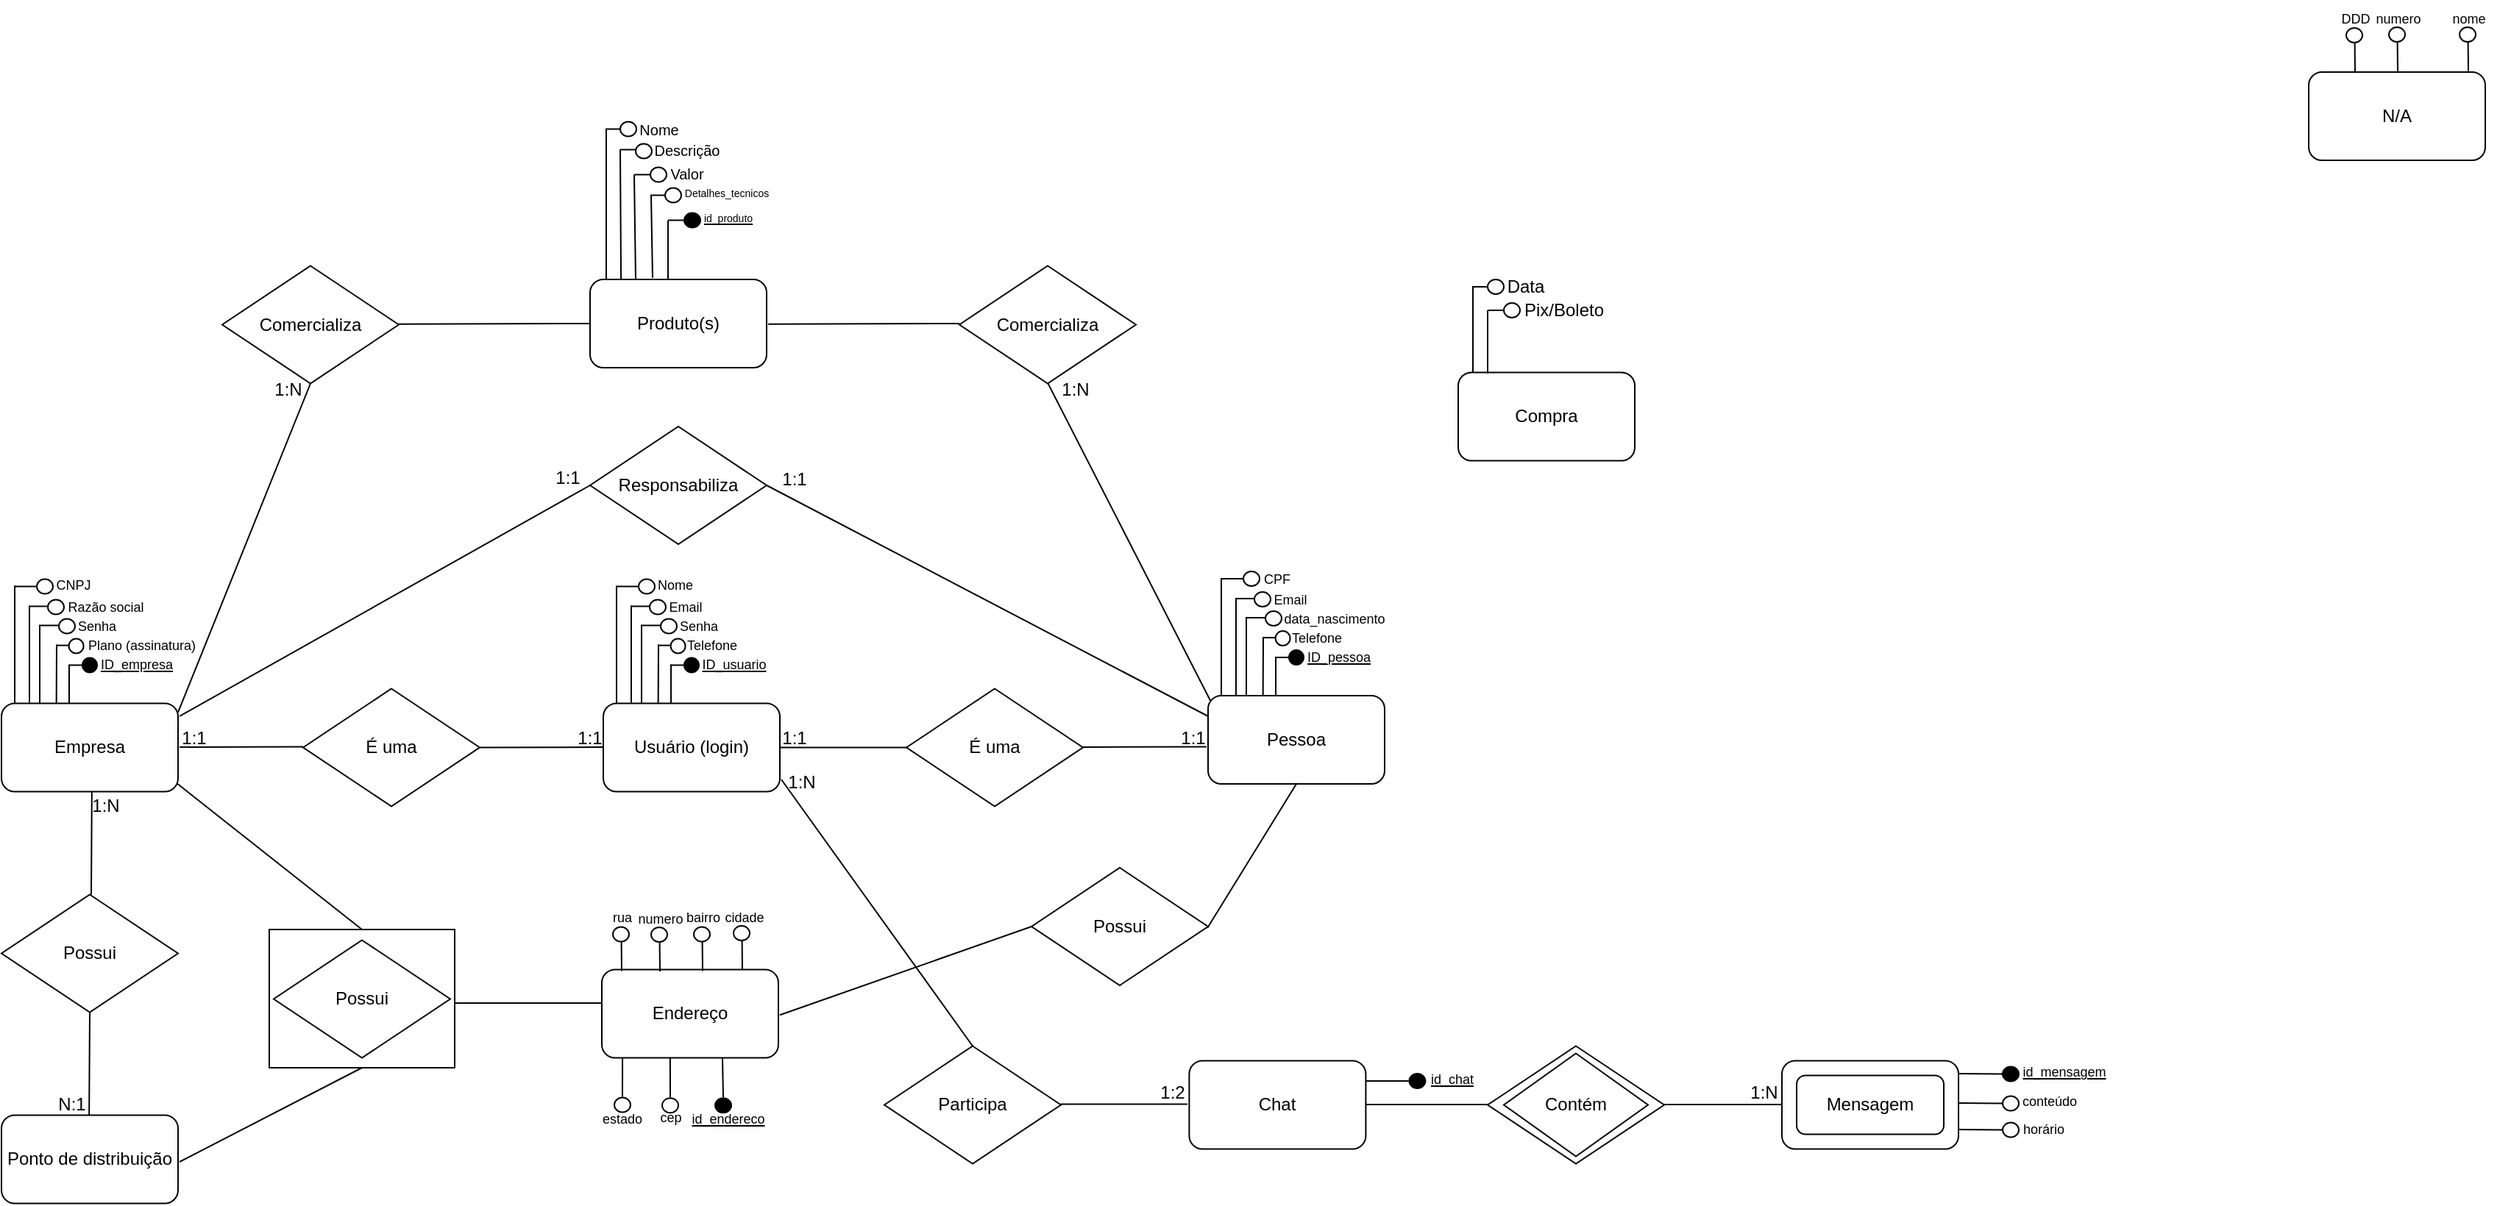 <mxfile version="28.2.3">
  <diagram id="C5RBs43oDa-KdzZeNtuy" name="Page-1">
    <mxGraphModel dx="1678" dy="3884" grid="1" gridSize="10" guides="1" tooltips="1" connect="1" arrows="1" fold="1" page="1" pageScale="1" pageWidth="3000" pageHeight="3000" math="0" shadow="0">
      <root>
        <mxCell id="WIyWlLk6GJQsqaUBKTNV-0" />
        <mxCell id="WIyWlLk6GJQsqaUBKTNV-1" parent="WIyWlLk6GJQsqaUBKTNV-0" />
        <mxCell id="_60zvl8MqvEbd_1B-xa8-128" value="" style="rounded=0;whiteSpace=wrap;html=1;" vertex="1" parent="WIyWlLk6GJQsqaUBKTNV-1">
          <mxGeometry x="292" y="432" width="126" height="94" as="geometry" />
        </mxCell>
        <mxCell id="WIyWlLk6GJQsqaUBKTNV-3" value="Usuário (login)" style="rounded=1;whiteSpace=wrap;html=1;fontSize=12;glass=0;strokeWidth=1;shadow=0;" parent="WIyWlLk6GJQsqaUBKTNV-1" vertex="1">
          <mxGeometry x="519" y="278.25" width="120" height="60" as="geometry" />
        </mxCell>
        <mxCell id="x7gLVJV_eMdsytJDkSwZ-5" value="" style="group" parent="WIyWlLk6GJQsqaUBKTNV-1" vertex="1" connectable="0">
          <mxGeometry x="528" y="185.25" width="60" height="28.5" as="geometry" />
        </mxCell>
        <mxCell id="x7gLVJV_eMdsytJDkSwZ-1" value="" style="endArrow=none;html=1;rounded=0;" parent="x7gLVJV_eMdsytJDkSwZ-5" edge="1">
          <mxGeometry width="50" height="50" relative="1" as="geometry">
            <mxPoint y="13.5" as="sourcePoint" />
            <mxPoint x="20" y="13.5" as="targetPoint" />
          </mxGeometry>
        </mxCell>
        <mxCell id="x7gLVJV_eMdsytJDkSwZ-2" value="" style="ellipse;whiteSpace=wrap;html=1;strokeWidth=1;fillStyle=auto;" parent="x7gLVJV_eMdsytJDkSwZ-5" vertex="1">
          <mxGeometry x="15" y="8.5" width="11" height="10" as="geometry" />
        </mxCell>
        <mxCell id="x7gLVJV_eMdsytJDkSwZ-4" value="Nome" style="text;html=1;align=center;verticalAlign=middle;whiteSpace=wrap;rounded=0;fontSize=9;" parent="x7gLVJV_eMdsytJDkSwZ-5" vertex="1">
          <mxGeometry x="20" width="40" height="25" as="geometry" />
        </mxCell>
        <mxCell id="x7gLVJV_eMdsytJDkSwZ-0" value="" style="endArrow=none;html=1;rounded=0;" parent="WIyWlLk6GJQsqaUBKTNV-1" edge="1">
          <mxGeometry width="50" height="50" relative="1" as="geometry">
            <mxPoint x="528" y="278.25" as="sourcePoint" />
            <mxPoint x="528" y="198.25" as="targetPoint" />
          </mxGeometry>
        </mxCell>
        <mxCell id="x7gLVJV_eMdsytJDkSwZ-7" value="" style="group" parent="WIyWlLk6GJQsqaUBKTNV-1" vertex="1" connectable="0">
          <mxGeometry x="565" y="234.75" width="60" height="43.5" as="geometry" />
        </mxCell>
        <mxCell id="x7gLVJV_eMdsytJDkSwZ-8" value="" style="endArrow=none;html=1;rounded=0;" parent="x7gLVJV_eMdsytJDkSwZ-7" edge="1">
          <mxGeometry width="50" height="50" relative="1" as="geometry">
            <mxPoint x="-27" y="43" as="sourcePoint" />
            <mxPoint x="-27" y="-23" as="targetPoint" />
          </mxGeometry>
        </mxCell>
        <mxCell id="x7gLVJV_eMdsytJDkSwZ-18" value="Email" style="text;html=1;align=center;verticalAlign=middle;whiteSpace=wrap;rounded=0;fontSize=9;" parent="x7gLVJV_eMdsytJDkSwZ-7" vertex="1">
          <mxGeometry x="-10" y="-34.5" width="40" height="25" as="geometry" />
        </mxCell>
        <mxCell id="x7gLVJV_eMdsytJDkSwZ-27" value="" style="ellipse;whiteSpace=wrap;html=1;strokeWidth=1;fillStyle=auto;" parent="x7gLVJV_eMdsytJDkSwZ-7" vertex="1">
          <mxGeometry x="-7" y="-14" width="11" height="10" as="geometry" />
        </mxCell>
        <mxCell id="x7gLVJV_eMdsytJDkSwZ-28" value="Senha" style="text;html=1;align=center;verticalAlign=middle;whiteSpace=wrap;rounded=0;fontSize=9;" parent="x7gLVJV_eMdsytJDkSwZ-7" vertex="1">
          <mxGeometry x="-1" y="-21.5" width="40" height="25" as="geometry" />
        </mxCell>
        <mxCell id="x7gLVJV_eMdsytJDkSwZ-42" value="" style="endArrow=none;html=1;rounded=0;" parent="x7gLVJV_eMdsytJDkSwZ-7" edge="1">
          <mxGeometry width="50" height="50" relative="1" as="geometry">
            <mxPoint y="43.5" as="sourcePoint" />
            <mxPoint y="17" as="targetPoint" />
          </mxGeometry>
        </mxCell>
        <mxCell id="x7gLVJV_eMdsytJDkSwZ-16" value="" style="endArrow=none;html=1;rounded=0;entryX=0;entryY=0.5;entryDx=0;entryDy=0;" parent="WIyWlLk6GJQsqaUBKTNV-1" edge="1">
          <mxGeometry width="50" height="50" relative="1" as="geometry">
            <mxPoint x="538" y="212.25" as="sourcePoint" />
            <mxPoint x="551.0" y="212.25" as="targetPoint" />
          </mxGeometry>
        </mxCell>
        <mxCell id="x7gLVJV_eMdsytJDkSwZ-24" value="" style="endArrow=none;html=1;rounded=0;" parent="WIyWlLk6GJQsqaUBKTNV-1" edge="1">
          <mxGeometry width="50" height="50" relative="1" as="geometry">
            <mxPoint x="545" y="278.25" as="sourcePoint" />
            <mxPoint x="545" y="225.25" as="targetPoint" />
          </mxGeometry>
        </mxCell>
        <mxCell id="x7gLVJV_eMdsytJDkSwZ-26" value="" style="endArrow=none;html=1;rounded=0;" parent="WIyWlLk6GJQsqaUBKTNV-1" edge="1">
          <mxGeometry width="50" height="50" relative="1" as="geometry">
            <mxPoint x="544.5" y="225.25" as="sourcePoint" />
            <mxPoint x="558" y="225.25" as="targetPoint" />
          </mxGeometry>
        </mxCell>
        <mxCell id="x7gLVJV_eMdsytJDkSwZ-33" value="" style="group" parent="WIyWlLk6GJQsqaUBKTNV-1" vertex="1" connectable="0">
          <mxGeometry x="445" y="228.25" width="163.5" height="50" as="geometry" />
        </mxCell>
        <mxCell id="x7gLVJV_eMdsytJDkSwZ-29" value="" style="ellipse;whiteSpace=wrap;html=1;strokeWidth=1;fillStyle=auto;" parent="x7gLVJV_eMdsytJDkSwZ-33" vertex="1">
          <mxGeometry x="119.8" y="6" width="10" height="10" as="geometry" />
        </mxCell>
        <mxCell id="x7gLVJV_eMdsytJDkSwZ-30" value="Telefone" style="text;html=1;align=center;verticalAlign=middle;whiteSpace=wrap;rounded=0;fontSize=9;" parent="x7gLVJV_eMdsytJDkSwZ-33" vertex="1">
          <mxGeometry x="135.418" y="3" width="26.082" height="15.306" as="geometry" />
        </mxCell>
        <mxCell id="x7gLVJV_eMdsytJDkSwZ-31" value="" style="endArrow=none;html=1;rounded=0;" parent="x7gLVJV_eMdsytJDkSwZ-33" edge="1">
          <mxGeometry width="50" height="50" relative="1" as="geometry">
            <mxPoint x="111.326" y="50" as="sourcePoint" />
            <mxPoint x="111.5" y="10" as="targetPoint" />
          </mxGeometry>
        </mxCell>
        <mxCell id="x7gLVJV_eMdsytJDkSwZ-32" value="" style="endArrow=none;html=1;rounded=0;" parent="x7gLVJV_eMdsytJDkSwZ-33" edge="1">
          <mxGeometry width="50" height="50" relative="1" as="geometry">
            <mxPoint x="111" y="10.571" as="sourcePoint" />
            <mxPoint x="119.803" y="10.571" as="targetPoint" />
          </mxGeometry>
        </mxCell>
        <mxCell id="x7gLVJV_eMdsytJDkSwZ-17" value="" style="ellipse;whiteSpace=wrap;html=1;strokeWidth=1;fillStyle=auto;" parent="WIyWlLk6GJQsqaUBKTNV-1" vertex="1">
          <mxGeometry x="550.5" y="207.75" width="11" height="10" as="geometry" />
        </mxCell>
        <mxCell id="x7gLVJV_eMdsytJDkSwZ-47" value="" style="endArrow=none;html=1;rounded=0;" parent="WIyWlLk6GJQsqaUBKTNV-1" edge="1">
          <mxGeometry width="50" height="50" relative="1" as="geometry">
            <mxPoint x="565" y="252.25" as="sourcePoint" />
            <mxPoint x="573.803" y="252.25" as="targetPoint" />
          </mxGeometry>
        </mxCell>
        <mxCell id="x7gLVJV_eMdsytJDkSwZ-48" value="" style="ellipse;whiteSpace=wrap;html=1;strokeWidth=1;fillStyle=auto;fillColor=#000000;strokeColor=#000000;" parent="WIyWlLk6GJQsqaUBKTNV-1" vertex="1">
          <mxGeometry x="574" y="247.25" width="10" height="10" as="geometry" />
        </mxCell>
        <mxCell id="x7gLVJV_eMdsytJDkSwZ-49" value="ID_usuario" style="text;html=1;align=center;verticalAlign=middle;whiteSpace=wrap;rounded=0;fontSize=9;fontStyle=4" parent="WIyWlLk6GJQsqaUBKTNV-1" vertex="1">
          <mxGeometry x="595" y="244.25" width="26.082" height="15.306" as="geometry" />
        </mxCell>
        <mxCell id="x7gLVJV_eMdsytJDkSwZ-50" value="" style="endArrow=none;html=1;rounded=0;" parent="WIyWlLk6GJQsqaUBKTNV-1" edge="1">
          <mxGeometry width="50" height="50" relative="1" as="geometry">
            <mxPoint x="435" y="308.25" as="sourcePoint" />
            <mxPoint x="519" y="308.05" as="targetPoint" />
          </mxGeometry>
        </mxCell>
        <mxCell id="x7gLVJV_eMdsytJDkSwZ-52" value="" style="endArrow=none;html=1;rounded=0;" parent="WIyWlLk6GJQsqaUBKTNV-1" edge="1">
          <mxGeometry width="50" height="50" relative="1" as="geometry">
            <mxPoint x="639" y="308.25" as="sourcePoint" />
            <mxPoint x="725" y="308.25" as="targetPoint" />
          </mxGeometry>
        </mxCell>
        <mxCell id="x7gLVJV_eMdsytJDkSwZ-53" value="É uma" style="rhombus;whiteSpace=wrap;html=1;" parent="WIyWlLk6GJQsqaUBKTNV-1" vertex="1">
          <mxGeometry x="315" y="268.25" width="120" height="80" as="geometry" />
        </mxCell>
        <mxCell id="x7gLVJV_eMdsytJDkSwZ-54" value="É uma" style="rhombus;whiteSpace=wrap;html=1;" parent="WIyWlLk6GJQsqaUBKTNV-1" vertex="1">
          <mxGeometry x="725" y="268.25" width="120" height="80" as="geometry" />
        </mxCell>
        <mxCell id="l0ReFOTLny2DY5NW7kPO-0" value="" style="endArrow=none;html=1;rounded=0;" parent="WIyWlLk6GJQsqaUBKTNV-1" edge="1">
          <mxGeometry width="50" height="50" relative="1" as="geometry">
            <mxPoint x="231" y="307.95" as="sourcePoint" />
            <mxPoint x="315" y="307.75" as="targetPoint" />
          </mxGeometry>
        </mxCell>
        <mxCell id="l0ReFOTLny2DY5NW7kPO-1" value="" style="endArrow=none;html=1;rounded=0;" parent="WIyWlLk6GJQsqaUBKTNV-1" edge="1">
          <mxGeometry width="50" height="50" relative="1" as="geometry">
            <mxPoint x="845" y="307.95" as="sourcePoint" />
            <mxPoint x="929" y="307.75" as="targetPoint" />
          </mxGeometry>
        </mxCell>
        <mxCell id="l0ReFOTLny2DY5NW7kPO-2" value="Empresa" style="rounded=1;whiteSpace=wrap;html=1;fontSize=12;glass=0;strokeWidth=1;shadow=0;" parent="WIyWlLk6GJQsqaUBKTNV-1" vertex="1">
          <mxGeometry x="110" y="278.25" width="120" height="60" as="geometry" />
        </mxCell>
        <mxCell id="l0ReFOTLny2DY5NW7kPO-3" value="" style="group" parent="WIyWlLk6GJQsqaUBKTNV-1" vertex="1" connectable="0">
          <mxGeometry x="119" y="185.25" width="60" height="28.5" as="geometry" />
        </mxCell>
        <mxCell id="l0ReFOTLny2DY5NW7kPO-4" value="" style="endArrow=none;html=1;rounded=0;" parent="l0ReFOTLny2DY5NW7kPO-3" edge="1">
          <mxGeometry width="50" height="50" relative="1" as="geometry">
            <mxPoint y="13.5" as="sourcePoint" />
            <mxPoint x="20" y="13.5" as="targetPoint" />
          </mxGeometry>
        </mxCell>
        <mxCell id="l0ReFOTLny2DY5NW7kPO-5" value="" style="ellipse;whiteSpace=wrap;html=1;strokeWidth=1;fillStyle=auto;" parent="l0ReFOTLny2DY5NW7kPO-3" vertex="1">
          <mxGeometry x="15" y="8.5" width="11" height="10" as="geometry" />
        </mxCell>
        <mxCell id="l0ReFOTLny2DY5NW7kPO-6" value="CNPJ" style="text;html=1;align=center;verticalAlign=middle;whiteSpace=wrap;rounded=0;fontSize=9;" parent="l0ReFOTLny2DY5NW7kPO-3" vertex="1">
          <mxGeometry x="20" width="40" height="25" as="geometry" />
        </mxCell>
        <mxCell id="l0ReFOTLny2DY5NW7kPO-7" value="" style="endArrow=none;html=1;rounded=0;" parent="WIyWlLk6GJQsqaUBKTNV-1" edge="1">
          <mxGeometry width="50" height="50" relative="1" as="geometry">
            <mxPoint x="119" y="278.25" as="sourcePoint" />
            <mxPoint x="119" y="198.25" as="targetPoint" />
          </mxGeometry>
        </mxCell>
        <mxCell id="l0ReFOTLny2DY5NW7kPO-8" value="" style="group" parent="WIyWlLk6GJQsqaUBKTNV-1" vertex="1" connectable="0">
          <mxGeometry x="156" y="234.75" width="60" height="43.5" as="geometry" />
        </mxCell>
        <mxCell id="l0ReFOTLny2DY5NW7kPO-9" value="" style="endArrow=none;html=1;rounded=0;" parent="l0ReFOTLny2DY5NW7kPO-8" edge="1">
          <mxGeometry width="50" height="50" relative="1" as="geometry">
            <mxPoint x="-27" y="43" as="sourcePoint" />
            <mxPoint x="-27" y="-23" as="targetPoint" />
          </mxGeometry>
        </mxCell>
        <mxCell id="l0ReFOTLny2DY5NW7kPO-10" value="Razão social" style="text;html=1;align=center;verticalAlign=middle;whiteSpace=wrap;rounded=0;fontSize=9;" parent="l0ReFOTLny2DY5NW7kPO-8" vertex="1">
          <mxGeometry x="-10" y="-34.5" width="70" height="25" as="geometry" />
        </mxCell>
        <mxCell id="l0ReFOTLny2DY5NW7kPO-11" value="" style="ellipse;whiteSpace=wrap;html=1;strokeWidth=1;fillStyle=auto;" parent="l0ReFOTLny2DY5NW7kPO-8" vertex="1">
          <mxGeometry x="-7" y="-14" width="11" height="10" as="geometry" />
        </mxCell>
        <mxCell id="l0ReFOTLny2DY5NW7kPO-12" value="Senha" style="text;html=1;align=center;verticalAlign=middle;whiteSpace=wrap;rounded=0;fontSize=9;" parent="l0ReFOTLny2DY5NW7kPO-8" vertex="1">
          <mxGeometry x="-1" y="-21.5" width="40" height="25" as="geometry" />
        </mxCell>
        <mxCell id="l0ReFOTLny2DY5NW7kPO-13" value="" style="endArrow=none;html=1;rounded=0;" parent="l0ReFOTLny2DY5NW7kPO-8" edge="1">
          <mxGeometry width="50" height="50" relative="1" as="geometry">
            <mxPoint y="43.5" as="sourcePoint" />
            <mxPoint y="17" as="targetPoint" />
          </mxGeometry>
        </mxCell>
        <mxCell id="l0ReFOTLny2DY5NW7kPO-14" value="" style="endArrow=none;html=1;rounded=0;entryX=0;entryY=0.5;entryDx=0;entryDy=0;" parent="WIyWlLk6GJQsqaUBKTNV-1" edge="1">
          <mxGeometry width="50" height="50" relative="1" as="geometry">
            <mxPoint x="129" y="212.25" as="sourcePoint" />
            <mxPoint x="142.0" y="212.25" as="targetPoint" />
          </mxGeometry>
        </mxCell>
        <mxCell id="l0ReFOTLny2DY5NW7kPO-15" value="" style="endArrow=none;html=1;rounded=0;" parent="WIyWlLk6GJQsqaUBKTNV-1" edge="1">
          <mxGeometry width="50" height="50" relative="1" as="geometry">
            <mxPoint x="136" y="278.25" as="sourcePoint" />
            <mxPoint x="136" y="225.25" as="targetPoint" />
          </mxGeometry>
        </mxCell>
        <mxCell id="l0ReFOTLny2DY5NW7kPO-16" value="" style="endArrow=none;html=1;rounded=0;" parent="WIyWlLk6GJQsqaUBKTNV-1" edge="1">
          <mxGeometry width="50" height="50" relative="1" as="geometry">
            <mxPoint x="135.5" y="225.25" as="sourcePoint" />
            <mxPoint x="149" y="225.25" as="targetPoint" />
          </mxGeometry>
        </mxCell>
        <mxCell id="l0ReFOTLny2DY5NW7kPO-17" value="" style="ellipse;whiteSpace=wrap;html=1;strokeWidth=1;fillStyle=auto;" parent="WIyWlLk6GJQsqaUBKTNV-1" vertex="1">
          <mxGeometry x="155.8" y="234.25" width="10" height="10" as="geometry" />
        </mxCell>
        <mxCell id="l0ReFOTLny2DY5NW7kPO-18" value="Plano (assinatura)" style="text;html=1;align=center;verticalAlign=middle;whiteSpace=wrap;rounded=0;fontSize=9;" parent="WIyWlLk6GJQsqaUBKTNV-1" vertex="1">
          <mxGeometry x="166.42" y="231.25" width="78.58" height="15.31" as="geometry" />
        </mxCell>
        <mxCell id="l0ReFOTLny2DY5NW7kPO-19" value="" style="endArrow=none;html=1;rounded=0;" parent="WIyWlLk6GJQsqaUBKTNV-1" edge="1">
          <mxGeometry width="50" height="50" relative="1" as="geometry">
            <mxPoint x="147.326" y="278.25" as="sourcePoint" />
            <mxPoint x="147.5" y="238.25" as="targetPoint" />
          </mxGeometry>
        </mxCell>
        <mxCell id="l0ReFOTLny2DY5NW7kPO-20" value="" style="endArrow=none;html=1;rounded=0;" parent="WIyWlLk6GJQsqaUBKTNV-1" edge="1">
          <mxGeometry width="50" height="50" relative="1" as="geometry">
            <mxPoint x="147" y="238.821" as="sourcePoint" />
            <mxPoint x="155.803" y="238.821" as="targetPoint" />
          </mxGeometry>
        </mxCell>
        <mxCell id="l0ReFOTLny2DY5NW7kPO-21" value="" style="ellipse;whiteSpace=wrap;html=1;strokeWidth=1;fillStyle=auto;" parent="WIyWlLk6GJQsqaUBKTNV-1" vertex="1">
          <mxGeometry x="141.5" y="207.75" width="11" height="10" as="geometry" />
        </mxCell>
        <mxCell id="l0ReFOTLny2DY5NW7kPO-22" value="" style="endArrow=none;html=1;rounded=0;" parent="WIyWlLk6GJQsqaUBKTNV-1" edge="1">
          <mxGeometry width="50" height="50" relative="1" as="geometry">
            <mxPoint x="156" y="252.25" as="sourcePoint" />
            <mxPoint x="164.803" y="252.25" as="targetPoint" />
          </mxGeometry>
        </mxCell>
        <mxCell id="l0ReFOTLny2DY5NW7kPO-23" value="" style="ellipse;whiteSpace=wrap;html=1;strokeWidth=1;fillStyle=auto;fillColor=#000000;strokeColor=#000000;" parent="WIyWlLk6GJQsqaUBKTNV-1" vertex="1">
          <mxGeometry x="165" y="247.25" width="10" height="10" as="geometry" />
        </mxCell>
        <mxCell id="l0ReFOTLny2DY5NW7kPO-24" value="ID_empresa" style="text;html=1;align=center;verticalAlign=middle;whiteSpace=wrap;rounded=0;fontSize=9;fontStyle=4" parent="WIyWlLk6GJQsqaUBKTNV-1" vertex="1">
          <mxGeometry x="189" y="244.25" width="26.082" height="15.306" as="geometry" />
        </mxCell>
        <mxCell id="l0ReFOTLny2DY5NW7kPO-25" value="Pessoa" style="rounded=1;whiteSpace=wrap;html=1;fontSize=12;glass=0;strokeWidth=1;shadow=0;" parent="WIyWlLk6GJQsqaUBKTNV-1" vertex="1">
          <mxGeometry x="930" y="273" width="120" height="60" as="geometry" />
        </mxCell>
        <mxCell id="l0ReFOTLny2DY5NW7kPO-26" value="" style="group" parent="WIyWlLk6GJQsqaUBKTNV-1" vertex="1" connectable="0">
          <mxGeometry x="939" y="180" width="60" height="28.5" as="geometry" />
        </mxCell>
        <mxCell id="l0ReFOTLny2DY5NW7kPO-27" value="" style="endArrow=none;html=1;rounded=0;" parent="l0ReFOTLny2DY5NW7kPO-26" edge="1">
          <mxGeometry width="50" height="50" relative="1" as="geometry">
            <mxPoint y="13.5" as="sourcePoint" />
            <mxPoint x="20" y="13.5" as="targetPoint" />
          </mxGeometry>
        </mxCell>
        <mxCell id="l0ReFOTLny2DY5NW7kPO-28" value="" style="ellipse;whiteSpace=wrap;html=1;strokeWidth=1;fillStyle=auto;" parent="l0ReFOTLny2DY5NW7kPO-26" vertex="1">
          <mxGeometry x="15" y="8.5" width="11" height="10" as="geometry" />
        </mxCell>
        <mxCell id="l0ReFOTLny2DY5NW7kPO-29" value="CPF" style="text;html=1;align=center;verticalAlign=middle;whiteSpace=wrap;rounded=0;fontSize=9;" parent="l0ReFOTLny2DY5NW7kPO-26" vertex="1">
          <mxGeometry x="18" y="1" width="40" height="25" as="geometry" />
        </mxCell>
        <mxCell id="l0ReFOTLny2DY5NW7kPO-30" value="" style="endArrow=none;html=1;rounded=0;" parent="WIyWlLk6GJQsqaUBKTNV-1" edge="1">
          <mxGeometry width="50" height="50" relative="1" as="geometry">
            <mxPoint x="939" y="273" as="sourcePoint" />
            <mxPoint x="939" y="193" as="targetPoint" />
          </mxGeometry>
        </mxCell>
        <mxCell id="l0ReFOTLny2DY5NW7kPO-31" value="" style="group" parent="WIyWlLk6GJQsqaUBKTNV-1" vertex="1" connectable="0">
          <mxGeometry x="976" y="229.5" width="60" height="43.5" as="geometry" />
        </mxCell>
        <mxCell id="l0ReFOTLny2DY5NW7kPO-32" value="" style="endArrow=none;html=1;rounded=0;" parent="l0ReFOTLny2DY5NW7kPO-31" edge="1">
          <mxGeometry width="50" height="50" relative="1" as="geometry">
            <mxPoint x="-27" y="43" as="sourcePoint" />
            <mxPoint x="-27" y="-23" as="targetPoint" />
          </mxGeometry>
        </mxCell>
        <mxCell id="l0ReFOTLny2DY5NW7kPO-33" value="Email" style="text;html=1;align=center;verticalAlign=middle;whiteSpace=wrap;rounded=0;fontSize=9;" parent="l0ReFOTLny2DY5NW7kPO-31" vertex="1">
          <mxGeometry x="-10" y="-34.5" width="40" height="25" as="geometry" />
        </mxCell>
        <mxCell id="l0ReFOTLny2DY5NW7kPO-34" value="" style="ellipse;whiteSpace=wrap;html=1;strokeWidth=1;fillStyle=auto;" parent="l0ReFOTLny2DY5NW7kPO-31" vertex="1">
          <mxGeometry x="-7" y="-14" width="11" height="10" as="geometry" />
        </mxCell>
        <mxCell id="l0ReFOTLny2DY5NW7kPO-35" value="data_nascimento" style="text;html=1;align=center;verticalAlign=middle;whiteSpace=wrap;rounded=0;fontSize=9;" parent="l0ReFOTLny2DY5NW7kPO-31" vertex="1">
          <mxGeometry x="20" y="-21.5" width="40" height="25" as="geometry" />
        </mxCell>
        <mxCell id="l0ReFOTLny2DY5NW7kPO-36" value="" style="endArrow=none;html=1;rounded=0;" parent="l0ReFOTLny2DY5NW7kPO-31" edge="1">
          <mxGeometry width="50" height="50" relative="1" as="geometry">
            <mxPoint y="43.5" as="sourcePoint" />
            <mxPoint y="17" as="targetPoint" />
          </mxGeometry>
        </mxCell>
        <mxCell id="l0ReFOTLny2DY5NW7kPO-37" value="" style="endArrow=none;html=1;rounded=0;entryX=0;entryY=0.5;entryDx=0;entryDy=0;" parent="WIyWlLk6GJQsqaUBKTNV-1" edge="1">
          <mxGeometry width="50" height="50" relative="1" as="geometry">
            <mxPoint x="949" y="207" as="sourcePoint" />
            <mxPoint x="962.0" y="207" as="targetPoint" />
          </mxGeometry>
        </mxCell>
        <mxCell id="l0ReFOTLny2DY5NW7kPO-38" value="" style="endArrow=none;html=1;rounded=0;" parent="WIyWlLk6GJQsqaUBKTNV-1" edge="1">
          <mxGeometry width="50" height="50" relative="1" as="geometry">
            <mxPoint x="956" y="273" as="sourcePoint" />
            <mxPoint x="956" y="220" as="targetPoint" />
          </mxGeometry>
        </mxCell>
        <mxCell id="l0ReFOTLny2DY5NW7kPO-39" value="" style="endArrow=none;html=1;rounded=0;" parent="WIyWlLk6GJQsqaUBKTNV-1" edge="1">
          <mxGeometry width="50" height="50" relative="1" as="geometry">
            <mxPoint x="955.5" y="220" as="sourcePoint" />
            <mxPoint x="969" y="220" as="targetPoint" />
          </mxGeometry>
        </mxCell>
        <mxCell id="l0ReFOTLny2DY5NW7kPO-40" value="" style="ellipse;whiteSpace=wrap;html=1;strokeWidth=1;fillStyle=auto;" parent="WIyWlLk6GJQsqaUBKTNV-1" vertex="1">
          <mxGeometry x="975.8" y="229" width="10" height="10" as="geometry" />
        </mxCell>
        <mxCell id="l0ReFOTLny2DY5NW7kPO-41" value="Telefone" style="text;html=1;align=center;verticalAlign=middle;whiteSpace=wrap;rounded=0;fontSize=9;" parent="WIyWlLk6GJQsqaUBKTNV-1" vertex="1">
          <mxGeometry x="991.418" y="226" width="26.082" height="15.306" as="geometry" />
        </mxCell>
        <mxCell id="l0ReFOTLny2DY5NW7kPO-42" value="" style="endArrow=none;html=1;rounded=0;" parent="WIyWlLk6GJQsqaUBKTNV-1" edge="1">
          <mxGeometry width="50" height="50" relative="1" as="geometry">
            <mxPoint x="967.326" y="273" as="sourcePoint" />
            <mxPoint x="967.5" y="233" as="targetPoint" />
          </mxGeometry>
        </mxCell>
        <mxCell id="l0ReFOTLny2DY5NW7kPO-43" value="" style="endArrow=none;html=1;rounded=0;" parent="WIyWlLk6GJQsqaUBKTNV-1" edge="1">
          <mxGeometry width="50" height="50" relative="1" as="geometry">
            <mxPoint x="967" y="233.571" as="sourcePoint" />
            <mxPoint x="975.803" y="233.571" as="targetPoint" />
          </mxGeometry>
        </mxCell>
        <mxCell id="l0ReFOTLny2DY5NW7kPO-44" value="" style="ellipse;whiteSpace=wrap;html=1;strokeWidth=1;fillStyle=auto;" parent="WIyWlLk6GJQsqaUBKTNV-1" vertex="1">
          <mxGeometry x="961.5" y="202.5" width="11" height="10" as="geometry" />
        </mxCell>
        <mxCell id="l0ReFOTLny2DY5NW7kPO-45" value="" style="endArrow=none;html=1;rounded=0;" parent="WIyWlLk6GJQsqaUBKTNV-1" edge="1">
          <mxGeometry width="50" height="50" relative="1" as="geometry">
            <mxPoint x="976" y="247" as="sourcePoint" />
            <mxPoint x="984.803" y="247" as="targetPoint" />
          </mxGeometry>
        </mxCell>
        <mxCell id="l0ReFOTLny2DY5NW7kPO-46" value="" style="ellipse;whiteSpace=wrap;html=1;strokeWidth=1;fillStyle=auto;fillColor=#000000;strokeColor=#000000;" parent="WIyWlLk6GJQsqaUBKTNV-1" vertex="1">
          <mxGeometry x="985" y="242" width="10" height="10" as="geometry" />
        </mxCell>
        <mxCell id="l0ReFOTLny2DY5NW7kPO-47" value="ID_pessoa" style="text;html=1;align=center;verticalAlign=middle;whiteSpace=wrap;rounded=0;fontSize=9;strokeColor=none;shadow=0;fontStyle=4" parent="WIyWlLk6GJQsqaUBKTNV-1" vertex="1">
          <mxGeometry x="1006" y="239" width="26.082" height="15.306" as="geometry" />
        </mxCell>
        <mxCell id="l0ReFOTLny2DY5NW7kPO-48" value="" style="endArrow=none;html=1;rounded=0;" parent="WIyWlLk6GJQsqaUBKTNV-1" edge="1">
          <mxGeometry width="50" height="50" relative="1" as="geometry">
            <mxPoint x="171.42" y="338.25" as="sourcePoint" />
            <mxPoint x="171" y="408.25" as="targetPoint" />
          </mxGeometry>
        </mxCell>
        <mxCell id="l0ReFOTLny2DY5NW7kPO-49" value="Possui" style="rhombus;whiteSpace=wrap;html=1;" parent="WIyWlLk6GJQsqaUBKTNV-1" vertex="1">
          <mxGeometry x="110" y="408.25" width="120" height="80" as="geometry" />
        </mxCell>
        <mxCell id="l0ReFOTLny2DY5NW7kPO-50" value="" style="endArrow=none;html=1;rounded=0;" parent="WIyWlLk6GJQsqaUBKTNV-1" edge="1">
          <mxGeometry width="50" height="50" relative="1" as="geometry">
            <mxPoint x="170.0" y="488.25" as="sourcePoint" />
            <mxPoint x="169.58" y="558.25" as="targetPoint" />
          </mxGeometry>
        </mxCell>
        <mxCell id="l0ReFOTLny2DY5NW7kPO-51" value="Ponto de distribuição" style="rounded=1;whiteSpace=wrap;html=1;fontSize=12;glass=0;strokeWidth=1;shadow=0;" parent="WIyWlLk6GJQsqaUBKTNV-1" vertex="1">
          <mxGeometry x="110" y="558.25" width="120" height="60" as="geometry" />
        </mxCell>
        <mxCell id="l0ReFOTLny2DY5NW7kPO-52" value="1:1" style="text;html=1;align=center;verticalAlign=middle;whiteSpace=wrap;rounded=0;" parent="WIyWlLk6GJQsqaUBKTNV-1" vertex="1">
          <mxGeometry x="231" y="287" width="20" height="30" as="geometry" />
        </mxCell>
        <mxCell id="l0ReFOTLny2DY5NW7kPO-53" value="1:1" style="text;html=1;align=center;verticalAlign=middle;whiteSpace=wrap;rounded=0;" parent="WIyWlLk6GJQsqaUBKTNV-1" vertex="1">
          <mxGeometry x="500" y="287" width="20" height="30" as="geometry" />
        </mxCell>
        <mxCell id="l0ReFOTLny2DY5NW7kPO-54" value="1:1" style="text;html=1;align=center;verticalAlign=middle;whiteSpace=wrap;rounded=0;" parent="WIyWlLk6GJQsqaUBKTNV-1" vertex="1">
          <mxGeometry x="639" y="287" width="20" height="30" as="geometry" />
        </mxCell>
        <mxCell id="l0ReFOTLny2DY5NW7kPO-55" value="1:1" style="text;html=1;align=center;verticalAlign=middle;whiteSpace=wrap;rounded=0;" parent="WIyWlLk6GJQsqaUBKTNV-1" vertex="1">
          <mxGeometry x="910" y="287" width="20" height="30" as="geometry" />
        </mxCell>
        <mxCell id="l0ReFOTLny2DY5NW7kPO-65" value="1:N" style="text;html=1;align=center;verticalAlign=middle;whiteSpace=wrap;rounded=0;" parent="WIyWlLk6GJQsqaUBKTNV-1" vertex="1">
          <mxGeometry x="171.42" y="333" width="20" height="30" as="geometry" />
        </mxCell>
        <mxCell id="l0ReFOTLny2DY5NW7kPO-66" value="N:1" style="text;html=1;align=center;verticalAlign=middle;whiteSpace=wrap;rounded=0;" parent="WIyWlLk6GJQsqaUBKTNV-1" vertex="1">
          <mxGeometry x="147.8" y="536.25" width="20" height="30" as="geometry" />
        </mxCell>
        <mxCell id="l0ReFOTLny2DY5NW7kPO-67" value="N/A" style="rounded=1;whiteSpace=wrap;html=1;fontSize=12;glass=0;strokeWidth=1;shadow=0;" parent="WIyWlLk6GJQsqaUBKTNV-1" vertex="1">
          <mxGeometry x="1678" y="-151" width="120" height="60" as="geometry" />
        </mxCell>
        <mxCell id="l0ReFOTLny2DY5NW7kPO-75" value="" style="group" parent="WIyWlLk6GJQsqaUBKTNV-1" vertex="1" connectable="0">
          <mxGeometry x="1670" y="-199.5" width="60" height="48.5" as="geometry" />
        </mxCell>
        <mxCell id="l0ReFOTLny2DY5NW7kPO-68" value="" style="endArrow=none;html=1;rounded=0;" parent="l0ReFOTLny2DY5NW7kPO-75" edge="1">
          <mxGeometry width="50" height="50" relative="1" as="geometry">
            <mxPoint x="39.5" y="48.5" as="sourcePoint" />
            <mxPoint x="39.3" y="28.5" as="targetPoint" />
          </mxGeometry>
        </mxCell>
        <mxCell id="l0ReFOTLny2DY5NW7kPO-69" value="" style="ellipse;whiteSpace=wrap;html=1;strokeWidth=1;fillStyle=auto;" parent="l0ReFOTLny2DY5NW7kPO-75" vertex="1">
          <mxGeometry x="33.5" y="18.5" width="11" height="10" as="geometry" />
        </mxCell>
        <mxCell id="l0ReFOTLny2DY5NW7kPO-70" value="" style="group" parent="l0ReFOTLny2DY5NW7kPO-75" vertex="1" connectable="0">
          <mxGeometry width="60" height="28.5" as="geometry" />
        </mxCell>
        <mxCell id="l0ReFOTLny2DY5NW7kPO-73" value="DDD" style="text;html=1;align=center;verticalAlign=middle;whiteSpace=wrap;rounded=0;fontSize=9;" parent="l0ReFOTLny2DY5NW7kPO-70" vertex="1">
          <mxGeometry x="20" width="40" height="25" as="geometry" />
        </mxCell>
        <mxCell id="l0ReFOTLny2DY5NW7kPO-76" value="" style="group" parent="WIyWlLk6GJQsqaUBKTNV-1" vertex="1" connectable="0">
          <mxGeometry x="1699" y="-200" width="60" height="48.5" as="geometry" />
        </mxCell>
        <mxCell id="l0ReFOTLny2DY5NW7kPO-77" value="" style="endArrow=none;html=1;rounded=0;" parent="l0ReFOTLny2DY5NW7kPO-76" edge="1">
          <mxGeometry width="50" height="50" relative="1" as="geometry">
            <mxPoint x="39.5" y="48.5" as="sourcePoint" />
            <mxPoint x="39.3" y="28.5" as="targetPoint" />
          </mxGeometry>
        </mxCell>
        <mxCell id="l0ReFOTLny2DY5NW7kPO-78" value="" style="ellipse;whiteSpace=wrap;html=1;strokeWidth=1;fillStyle=auto;" parent="l0ReFOTLny2DY5NW7kPO-76" vertex="1">
          <mxGeometry x="33.5" y="18.5" width="11" height="10" as="geometry" />
        </mxCell>
        <mxCell id="l0ReFOTLny2DY5NW7kPO-79" value="" style="group" parent="l0ReFOTLny2DY5NW7kPO-76" vertex="1" connectable="0">
          <mxGeometry width="60" height="28.5" as="geometry" />
        </mxCell>
        <mxCell id="l0ReFOTLny2DY5NW7kPO-80" value="numero" style="text;html=1;align=center;verticalAlign=middle;whiteSpace=wrap;rounded=0;fontSize=9;" parent="l0ReFOTLny2DY5NW7kPO-79" vertex="1">
          <mxGeometry x="20" width="40" height="25" as="geometry" />
        </mxCell>
        <mxCell id="l0ReFOTLny2DY5NW7kPO-81" value="" style="group" parent="WIyWlLk6GJQsqaUBKTNV-1" vertex="1" connectable="0">
          <mxGeometry x="1747" y="-200" width="60" height="48.5" as="geometry" />
        </mxCell>
        <mxCell id="l0ReFOTLny2DY5NW7kPO-82" value="" style="endArrow=none;html=1;rounded=0;" parent="l0ReFOTLny2DY5NW7kPO-81" edge="1">
          <mxGeometry width="50" height="50" relative="1" as="geometry">
            <mxPoint x="39.5" y="48.5" as="sourcePoint" />
            <mxPoint x="39.3" y="28.5" as="targetPoint" />
          </mxGeometry>
        </mxCell>
        <mxCell id="l0ReFOTLny2DY5NW7kPO-83" value="" style="ellipse;whiteSpace=wrap;html=1;strokeWidth=1;fillStyle=auto;" parent="l0ReFOTLny2DY5NW7kPO-81" vertex="1">
          <mxGeometry x="33.5" y="18.5" width="11" height="10" as="geometry" />
        </mxCell>
        <mxCell id="l0ReFOTLny2DY5NW7kPO-84" value="" style="group" parent="l0ReFOTLny2DY5NW7kPO-81" vertex="1" connectable="0">
          <mxGeometry width="60" height="28.5" as="geometry" />
        </mxCell>
        <mxCell id="l0ReFOTLny2DY5NW7kPO-85" value="nome" style="text;html=1;align=center;verticalAlign=middle;whiteSpace=wrap;rounded=0;fontSize=9;" parent="l0ReFOTLny2DY5NW7kPO-84" vertex="1">
          <mxGeometry x="20" width="40" height="25" as="geometry" />
        </mxCell>
        <mxCell id="PF6TXPeUtZhbg4gyRheY-6" value="Compra" style="rounded=1;whiteSpace=wrap;html=1;fontSize=12;glass=0;strokeWidth=1;shadow=0;" parent="WIyWlLk6GJQsqaUBKTNV-1" vertex="1">
          <mxGeometry x="1100" y="53.25" width="120" height="60" as="geometry" />
        </mxCell>
        <mxCell id="PF6TXPeUtZhbg4gyRheY-7" value="" style="endArrow=none;html=1;rounded=0;" parent="WIyWlLk6GJQsqaUBKTNV-1" edge="1">
          <mxGeometry width="50" height="50" relative="1" as="geometry">
            <mxPoint x="1110" y="53.25" as="sourcePoint" />
            <mxPoint x="1110" y="-5" as="targetPoint" />
          </mxGeometry>
        </mxCell>
        <mxCell id="PF6TXPeUtZhbg4gyRheY-8" value="" style="ellipse;whiteSpace=wrap;html=1;strokeWidth=1;fillStyle=auto;" parent="WIyWlLk6GJQsqaUBKTNV-1" vertex="1">
          <mxGeometry x="1120" y="-10" width="11" height="10" as="geometry" />
        </mxCell>
        <mxCell id="PF6TXPeUtZhbg4gyRheY-9" value="Data" style="text;html=1;align=center;verticalAlign=middle;whiteSpace=wrap;rounded=0;" parent="WIyWlLk6GJQsqaUBKTNV-1" vertex="1">
          <mxGeometry x="1116" y="-20" width="60" height="30" as="geometry" />
        </mxCell>
        <mxCell id="PF6TXPeUtZhbg4gyRheY-10" value="" style="endArrow=none;html=1;rounded=0;" parent="WIyWlLk6GJQsqaUBKTNV-1" edge="1">
          <mxGeometry width="50" height="50" relative="1" as="geometry">
            <mxPoint x="1120" y="54" as="sourcePoint" />
            <mxPoint x="1120" y="11" as="targetPoint" />
          </mxGeometry>
        </mxCell>
        <mxCell id="PF6TXPeUtZhbg4gyRheY-11" value="" style="ellipse;whiteSpace=wrap;html=1;strokeWidth=1;fillStyle=auto;" parent="WIyWlLk6GJQsqaUBKTNV-1" vertex="1">
          <mxGeometry x="1131" y="6" width="11" height="10" as="geometry" />
        </mxCell>
        <mxCell id="PF6TXPeUtZhbg4gyRheY-12" value="Pix/Boleto" style="text;html=1;align=center;verticalAlign=middle;whiteSpace=wrap;rounded=0;" parent="WIyWlLk6GJQsqaUBKTNV-1" vertex="1">
          <mxGeometry x="1142" y="-4" width="60" height="30" as="geometry" />
        </mxCell>
        <mxCell id="PF6TXPeUtZhbg4gyRheY-13" value="" style="endArrow=none;html=1;rounded=0;" parent="WIyWlLk6GJQsqaUBKTNV-1" edge="1">
          <mxGeometry width="50" height="50" relative="1" as="geometry">
            <mxPoint x="1110" y="53.25" as="sourcePoint" />
            <mxPoint x="1110" y="-5" as="targetPoint" />
          </mxGeometry>
        </mxCell>
        <mxCell id="PF6TXPeUtZhbg4gyRheY-14" value="" style="endArrow=none;html=1;rounded=0;" parent="WIyWlLk6GJQsqaUBKTNV-1" edge="1">
          <mxGeometry width="50" height="50" relative="1" as="geometry">
            <mxPoint x="1109.5" y="-5" as="sourcePoint" />
            <mxPoint x="1120" y="-5" as="targetPoint" />
          </mxGeometry>
        </mxCell>
        <mxCell id="PF6TXPeUtZhbg4gyRheY-15" value="" style="endArrow=none;html=1;rounded=0;" parent="WIyWlLk6GJQsqaUBKTNV-1" edge="1">
          <mxGeometry width="50" height="50" relative="1" as="geometry">
            <mxPoint x="1120" y="11" as="sourcePoint" />
            <mxPoint x="1130.5" y="11" as="targetPoint" />
          </mxGeometry>
        </mxCell>
        <mxCell id="PF6TXPeUtZhbg4gyRheY-46" value="Chat" style="rounded=1;whiteSpace=wrap;html=1;fontSize=12;glass=0;strokeWidth=1;shadow=0;" parent="WIyWlLk6GJQsqaUBKTNV-1" vertex="1">
          <mxGeometry x="917.2" y="521.25" width="120" height="60" as="geometry" />
        </mxCell>
        <mxCell id="PF6TXPeUtZhbg4gyRheY-48" value="" style="endArrow=none;html=1;rounded=0;" parent="WIyWlLk6GJQsqaUBKTNV-1" edge="1">
          <mxGeometry width="50" height="50" relative="1" as="geometry">
            <mxPoint x="1037.2" y="535" as="sourcePoint" />
            <mxPoint x="1066.2" y="535" as="targetPoint" />
          </mxGeometry>
        </mxCell>
        <mxCell id="PF6TXPeUtZhbg4gyRheY-49" value="" style="ellipse;whiteSpace=wrap;html=1;strokeWidth=1;fillStyle=auto;fillColor=#000000;" parent="WIyWlLk6GJQsqaUBKTNV-1" vertex="1">
          <mxGeometry x="1066.7" y="530" width="11" height="10" as="geometry" />
        </mxCell>
        <mxCell id="PF6TXPeUtZhbg4gyRheY-50" value="" style="group;fontStyle=4" parent="WIyWlLk6GJQsqaUBKTNV-1" vertex="1" connectable="0">
          <mxGeometry x="1056" y="521.75" width="60" height="28.5" as="geometry" />
        </mxCell>
        <mxCell id="PF6TXPeUtZhbg4gyRheY-51" value="&lt;u&gt;id_chat&lt;/u&gt;" style="text;html=1;align=center;verticalAlign=middle;whiteSpace=wrap;rounded=0;fontSize=9;" parent="PF6TXPeUtZhbg4gyRheY-50" vertex="1">
          <mxGeometry x="20" width="40" height="25" as="geometry" />
        </mxCell>
        <mxCell id="PF6TXPeUtZhbg4gyRheY-63" value="" style="endArrow=none;html=1;rounded=0;entryX=0.5;entryY=0;entryDx=0;entryDy=0;" parent="WIyWlLk6GJQsqaUBKTNV-1" target="PF6TXPeUtZhbg4gyRheY-64" edge="1">
          <mxGeometry width="50" height="50" relative="1" as="geometry">
            <mxPoint x="640" y="330" as="sourcePoint" />
            <mxPoint x="720" y="400" as="targetPoint" />
          </mxGeometry>
        </mxCell>
        <mxCell id="PF6TXPeUtZhbg4gyRheY-64" value="Participa" style="rhombus;whiteSpace=wrap;html=1;" parent="WIyWlLk6GJQsqaUBKTNV-1" vertex="1">
          <mxGeometry x="710" y="511.25" width="120" height="80" as="geometry" />
        </mxCell>
        <mxCell id="PF6TXPeUtZhbg4gyRheY-65" value="" style="endArrow=none;html=1;rounded=0;" parent="WIyWlLk6GJQsqaUBKTNV-1" edge="1">
          <mxGeometry width="50" height="50" relative="1" as="geometry">
            <mxPoint x="830" y="550.76" as="sourcePoint" />
            <mxPoint x="916" y="550.76" as="targetPoint" />
          </mxGeometry>
        </mxCell>
        <mxCell id="PF6TXPeUtZhbg4gyRheY-66" value="1:2" style="text;html=1;align=center;verticalAlign=middle;whiteSpace=wrap;rounded=0;" parent="WIyWlLk6GJQsqaUBKTNV-1" vertex="1">
          <mxGeometry x="896.2" y="528.25" width="20" height="30" as="geometry" />
        </mxCell>
        <mxCell id="PF6TXPeUtZhbg4gyRheY-67" value="1:N" style="text;html=1;align=center;verticalAlign=middle;whiteSpace=wrap;rounded=0;" parent="WIyWlLk6GJQsqaUBKTNV-1" vertex="1">
          <mxGeometry x="644" y="317" width="20" height="30" as="geometry" />
        </mxCell>
        <mxCell id="_60zvl8MqvEbd_1B-xa8-0" value="" style="endArrow=none;html=1;rounded=0;" edge="1" parent="WIyWlLk6GJQsqaUBKTNV-1">
          <mxGeometry width="50" height="50" relative="1" as="geometry">
            <mxPoint x="1037.2" y="550.96" as="sourcePoint" />
            <mxPoint x="1123.2" y="550.96" as="targetPoint" />
          </mxGeometry>
        </mxCell>
        <mxCell id="_60zvl8MqvEbd_1B-xa8-1" value="Contém" style="rhombus;whiteSpace=wrap;html=1;" vertex="1" parent="WIyWlLk6GJQsqaUBKTNV-1">
          <mxGeometry x="1120" y="511.25" width="120" height="80" as="geometry" />
        </mxCell>
        <mxCell id="_60zvl8MqvEbd_1B-xa8-2" value="" style="endArrow=none;html=1;rounded=0;" edge="1" parent="WIyWlLk6GJQsqaUBKTNV-1">
          <mxGeometry width="50" height="50" relative="1" as="geometry">
            <mxPoint x="1240" y="550.96" as="sourcePoint" />
            <mxPoint x="1326" y="550.96" as="targetPoint" />
          </mxGeometry>
        </mxCell>
        <mxCell id="_60zvl8MqvEbd_1B-xa8-3" value="Mensagem" style="rounded=1;whiteSpace=wrap;html=1;fontSize=12;glass=0;strokeWidth=1;shadow=0;" vertex="1" parent="WIyWlLk6GJQsqaUBKTNV-1">
          <mxGeometry x="1320" y="521.25" width="120" height="60" as="geometry" />
        </mxCell>
        <mxCell id="_60zvl8MqvEbd_1B-xa8-6" value="" style="endArrow=none;html=1;rounded=0;" edge="1" parent="WIyWlLk6GJQsqaUBKTNV-1" source="_60zvl8MqvEbd_1B-xa8-7">
          <mxGeometry width="50" height="50" relative="1" as="geometry">
            <mxPoint x="1440" y="530" as="sourcePoint" />
            <mxPoint x="1469" y="530" as="targetPoint" />
          </mxGeometry>
        </mxCell>
        <mxCell id="_60zvl8MqvEbd_1B-xa8-9" value="" style="endArrow=none;html=1;rounded=0;" edge="1" parent="WIyWlLk6GJQsqaUBKTNV-1" target="_60zvl8MqvEbd_1B-xa8-7">
          <mxGeometry width="50" height="50" relative="1" as="geometry">
            <mxPoint x="1440" y="530" as="sourcePoint" />
            <mxPoint x="1469" y="530" as="targetPoint" />
          </mxGeometry>
        </mxCell>
        <mxCell id="_60zvl8MqvEbd_1B-xa8-7" value="" style="ellipse;whiteSpace=wrap;html=1;strokeWidth=1;fillStyle=auto;fillColor=#000000;" vertex="1" parent="WIyWlLk6GJQsqaUBKTNV-1">
          <mxGeometry x="1470" y="525.25" width="11" height="10" as="geometry" />
        </mxCell>
        <mxCell id="_60zvl8MqvEbd_1B-xa8-10" value="" style="group;fontStyle=4" vertex="1" connectable="0" parent="WIyWlLk6GJQsqaUBKTNV-1">
          <mxGeometry x="1472" y="516" width="60" height="28.5" as="geometry" />
        </mxCell>
        <mxCell id="_60zvl8MqvEbd_1B-xa8-11" value="&lt;u&gt;id_mensagem&lt;/u&gt;" style="text;html=1;align=center;verticalAlign=middle;whiteSpace=wrap;rounded=0;fontSize=9;" vertex="1" parent="_60zvl8MqvEbd_1B-xa8-10">
          <mxGeometry x="20" width="40" height="25" as="geometry" />
        </mxCell>
        <mxCell id="_60zvl8MqvEbd_1B-xa8-14" value="" style="endArrow=none;html=1;rounded=0;" edge="1" parent="WIyWlLk6GJQsqaUBKTNV-1" source="_60zvl8MqvEbd_1B-xa8-16">
          <mxGeometry width="50" height="50" relative="1" as="geometry">
            <mxPoint x="1440" y="550" as="sourcePoint" />
            <mxPoint x="1469" y="550" as="targetPoint" />
          </mxGeometry>
        </mxCell>
        <mxCell id="_60zvl8MqvEbd_1B-xa8-15" value="" style="endArrow=none;html=1;rounded=0;" edge="1" parent="WIyWlLk6GJQsqaUBKTNV-1" target="_60zvl8MqvEbd_1B-xa8-16">
          <mxGeometry width="50" height="50" relative="1" as="geometry">
            <mxPoint x="1440" y="550" as="sourcePoint" />
            <mxPoint x="1469" y="550" as="targetPoint" />
          </mxGeometry>
        </mxCell>
        <mxCell id="_60zvl8MqvEbd_1B-xa8-16" value="" style="ellipse;whiteSpace=wrap;html=1;strokeWidth=1;fillStyle=auto;" vertex="1" parent="WIyWlLk6GJQsqaUBKTNV-1">
          <mxGeometry x="1470" y="545.25" width="11" height="10" as="geometry" />
        </mxCell>
        <mxCell id="_60zvl8MqvEbd_1B-xa8-17" value="" style="group;fontStyle=0" vertex="1" connectable="0" parent="WIyWlLk6GJQsqaUBKTNV-1">
          <mxGeometry x="1462" y="536" width="60" height="28.5" as="geometry" />
        </mxCell>
        <mxCell id="_60zvl8MqvEbd_1B-xa8-18" value="conteúdo" style="text;html=1;align=center;verticalAlign=middle;whiteSpace=wrap;rounded=0;fontSize=9;" vertex="1" parent="_60zvl8MqvEbd_1B-xa8-17">
          <mxGeometry x="20" width="40" height="25" as="geometry" />
        </mxCell>
        <mxCell id="_60zvl8MqvEbd_1B-xa8-19" value="Contém" style="rhombus;whiteSpace=wrap;html=1;" vertex="1" parent="WIyWlLk6GJQsqaUBKTNV-1">
          <mxGeometry x="1131" y="516.25" width="98" height="70" as="geometry" />
        </mxCell>
        <mxCell id="_60zvl8MqvEbd_1B-xa8-20" value="Mensagem" style="rounded=1;whiteSpace=wrap;html=1;fontSize=12;glass=0;strokeWidth=1;shadow=0;" vertex="1" parent="WIyWlLk6GJQsqaUBKTNV-1">
          <mxGeometry x="1330" y="531.25" width="100" height="40" as="geometry" />
        </mxCell>
        <mxCell id="_60zvl8MqvEbd_1B-xa8-21" value="" style="endArrow=none;html=1;rounded=0;" edge="1" parent="WIyWlLk6GJQsqaUBKTNV-1" source="_60zvl8MqvEbd_1B-xa8-23">
          <mxGeometry width="50" height="50" relative="1" as="geometry">
            <mxPoint x="1440" y="568" as="sourcePoint" />
            <mxPoint x="1469" y="568" as="targetPoint" />
          </mxGeometry>
        </mxCell>
        <mxCell id="_60zvl8MqvEbd_1B-xa8-22" value="" style="endArrow=none;html=1;rounded=0;" edge="1" parent="WIyWlLk6GJQsqaUBKTNV-1" target="_60zvl8MqvEbd_1B-xa8-23">
          <mxGeometry width="50" height="50" relative="1" as="geometry">
            <mxPoint x="1440" y="568" as="sourcePoint" />
            <mxPoint x="1469" y="568" as="targetPoint" />
          </mxGeometry>
        </mxCell>
        <mxCell id="_60zvl8MqvEbd_1B-xa8-23" value="" style="ellipse;whiteSpace=wrap;html=1;strokeWidth=1;fillStyle=auto;" vertex="1" parent="WIyWlLk6GJQsqaUBKTNV-1">
          <mxGeometry x="1470" y="563.25" width="11" height="10" as="geometry" />
        </mxCell>
        <mxCell id="_60zvl8MqvEbd_1B-xa8-24" value="" style="group;fontStyle=0" vertex="1" connectable="0" parent="WIyWlLk6GJQsqaUBKTNV-1">
          <mxGeometry x="1458" y="555" width="60" height="28.5" as="geometry" />
        </mxCell>
        <mxCell id="_60zvl8MqvEbd_1B-xa8-25" value="horário" style="text;html=1;align=center;verticalAlign=middle;whiteSpace=wrap;rounded=0;fontSize=9;" vertex="1" parent="_60zvl8MqvEbd_1B-xa8-24">
          <mxGeometry x="20" width="40" height="25" as="geometry" />
        </mxCell>
        <mxCell id="_60zvl8MqvEbd_1B-xa8-30" value="1:N" style="text;html=1;align=center;verticalAlign=middle;whiteSpace=wrap;rounded=0;" vertex="1" parent="WIyWlLk6GJQsqaUBKTNV-1">
          <mxGeometry x="1298" y="528.25" width="20" height="30" as="geometry" />
        </mxCell>
        <mxCell id="_60zvl8MqvEbd_1B-xa8-100" value="" style="endArrow=none;html=1;rounded=0;entryX=0.013;entryY=0.056;entryDx=0;entryDy=0;exitX=0.5;exitY=1;exitDx=0;exitDy=0;entryPerimeter=0;" edge="1" parent="WIyWlLk6GJQsqaUBKTNV-1" target="l0ReFOTLny2DY5NW7kPO-25">
          <mxGeometry width="50" height="50" relative="1" as="geometry">
            <mxPoint x="817.4" y="53.25" as="sourcePoint" />
            <mxPoint x="930.0" y="272.04" as="targetPoint" />
          </mxGeometry>
        </mxCell>
        <mxCell id="_60zvl8MqvEbd_1B-xa8-101" value="Comercializa" style="rhombus;whiteSpace=wrap;html=1;" vertex="1" parent="WIyWlLk6GJQsqaUBKTNV-1">
          <mxGeometry x="761" y="-19.25" width="120" height="80" as="geometry" />
        </mxCell>
        <mxCell id="_60zvl8MqvEbd_1B-xa8-105" value="" style="endArrow=none;html=1;rounded=0;entryX=0.5;entryY=0;entryDx=0;entryDy=0;exitX=0.5;exitY=1;exitDx=0;exitDy=0;" edge="1" parent="WIyWlLk6GJQsqaUBKTNV-1" source="_60zvl8MqvEbd_1B-xa8-106">
          <mxGeometry width="50" height="50" relative="1" as="geometry">
            <mxPoint x="310" y="180" as="sourcePoint" />
            <mxPoint x="230" y="284.31" as="targetPoint" />
          </mxGeometry>
        </mxCell>
        <mxCell id="_60zvl8MqvEbd_1B-xa8-106" value="Comercializa" style="rhombus;whiteSpace=wrap;html=1;" vertex="1" parent="WIyWlLk6GJQsqaUBKTNV-1">
          <mxGeometry x="260" y="-19.25" width="120" height="80" as="geometry" />
        </mxCell>
        <mxCell id="_60zvl8MqvEbd_1B-xa8-108" value="" style="group" vertex="1" connectable="0" parent="WIyWlLk6GJQsqaUBKTNV-1">
          <mxGeometry x="440" y="411" width="198" height="108.25" as="geometry" />
        </mxCell>
        <mxCell id="_60zvl8MqvEbd_1B-xa8-31" value="Endereço" style="rounded=1;whiteSpace=wrap;html=1;fontSize=12;glass=0;strokeWidth=1;shadow=0;container=0;" vertex="1" parent="_60zvl8MqvEbd_1B-xa8-108">
          <mxGeometry x="78" y="48.25" width="120" height="60" as="geometry" />
        </mxCell>
        <mxCell id="_60zvl8MqvEbd_1B-xa8-44" value="" style="endArrow=none;html=1;rounded=0;" edge="1" parent="_60zvl8MqvEbd_1B-xa8-108">
          <mxGeometry width="50" height="50" relative="1" as="geometry">
            <mxPoint x="146.5" y="49.25" as="sourcePoint" />
            <mxPoint x="146.3" y="29.25" as="targetPoint" />
          </mxGeometry>
        </mxCell>
        <mxCell id="_60zvl8MqvEbd_1B-xa8-45" value="" style="ellipse;whiteSpace=wrap;html=1;strokeWidth=1;fillStyle=auto;container=0;" vertex="1" parent="_60zvl8MqvEbd_1B-xa8-108">
          <mxGeometry x="140.5" y="19.25" width="11" height="10" as="geometry" />
        </mxCell>
        <mxCell id="_60zvl8MqvEbd_1B-xa8-49" value="" style="endArrow=none;html=1;rounded=0;" edge="1" parent="_60zvl8MqvEbd_1B-xa8-108">
          <mxGeometry width="50" height="50" relative="1" as="geometry">
            <mxPoint x="173.5" y="48.5" as="sourcePoint" />
            <mxPoint x="173.3" y="28.5" as="targetPoint" />
          </mxGeometry>
        </mxCell>
        <mxCell id="_60zvl8MqvEbd_1B-xa8-50" value="" style="ellipse;whiteSpace=wrap;html=1;strokeWidth=1;fillStyle=auto;container=0;" vertex="1" parent="_60zvl8MqvEbd_1B-xa8-108">
          <mxGeometry x="167.5" y="18.5" width="11" height="10" as="geometry" />
        </mxCell>
        <mxCell id="_60zvl8MqvEbd_1B-xa8-52" value="cidade" style="text;html=1;align=center;verticalAlign=middle;whiteSpace=wrap;rounded=0;fontSize=9;container=0;" vertex="1" parent="_60zvl8MqvEbd_1B-xa8-108">
          <mxGeometry x="155" width="40" height="25" as="geometry" />
        </mxCell>
        <mxCell id="_60zvl8MqvEbd_1B-xa8-33" value="" style="endArrow=none;html=1;rounded=0;" edge="1" parent="_60zvl8MqvEbd_1B-xa8-108">
          <mxGeometry width="50" height="50" relative="1" as="geometry">
            <mxPoint x="91.5" y="49.25" as="sourcePoint" />
            <mxPoint x="91.3" y="29.25" as="targetPoint" />
          </mxGeometry>
        </mxCell>
        <mxCell id="_60zvl8MqvEbd_1B-xa8-34" value="" style="ellipse;whiteSpace=wrap;html=1;strokeWidth=1;fillStyle=auto;container=0;" vertex="1" parent="_60zvl8MqvEbd_1B-xa8-108">
          <mxGeometry x="85.5" y="19.25" width="11" height="10" as="geometry" />
        </mxCell>
        <mxCell id="_60zvl8MqvEbd_1B-xa8-36" value="rua" style="text;html=1;align=center;verticalAlign=middle;whiteSpace=wrap;rounded=0;fontSize=9;container=0;" vertex="1" parent="_60zvl8MqvEbd_1B-xa8-108">
          <mxGeometry x="72" y="0.75" width="40" height="25" as="geometry" />
        </mxCell>
        <mxCell id="_60zvl8MqvEbd_1B-xa8-38" value="" style="endArrow=none;html=1;rounded=0;" edge="1" parent="_60zvl8MqvEbd_1B-xa8-108">
          <mxGeometry width="50" height="50" relative="1" as="geometry">
            <mxPoint x="117.5" y="49.5" as="sourcePoint" />
            <mxPoint x="117.3" y="29.5" as="targetPoint" />
          </mxGeometry>
        </mxCell>
        <mxCell id="_60zvl8MqvEbd_1B-xa8-39" value="" style="ellipse;whiteSpace=wrap;html=1;strokeWidth=1;fillStyle=auto;container=0;" vertex="1" parent="_60zvl8MqvEbd_1B-xa8-108">
          <mxGeometry x="111.5" y="19.5" width="11" height="10" as="geometry" />
        </mxCell>
        <mxCell id="_60zvl8MqvEbd_1B-xa8-41" value="numero" style="text;html=1;align=center;verticalAlign=middle;whiteSpace=wrap;rounded=0;fontSize=9;container=0;" vertex="1" parent="_60zvl8MqvEbd_1B-xa8-108">
          <mxGeometry x="98" y="1" width="40" height="25" as="geometry" />
        </mxCell>
        <mxCell id="_60zvl8MqvEbd_1B-xa8-47" value="bairro" style="text;html=1;align=center;verticalAlign=middle;whiteSpace=wrap;rounded=0;fontSize=9;container=0;" vertex="1" parent="_60zvl8MqvEbd_1B-xa8-108">
          <mxGeometry x="127" y="0.75" width="40" height="25" as="geometry" />
        </mxCell>
        <mxCell id="_60zvl8MqvEbd_1B-xa8-109" value="" style="endArrow=none;html=1;rounded=0;entryX=0;entryY=0.5;entryDx=0;entryDy=0;" edge="1" parent="WIyWlLk6GJQsqaUBKTNV-1" target="l0ReFOTLny2DY5NW7kPO-89">
          <mxGeometry width="50" height="50" relative="1" as="geometry">
            <mxPoint x="380" y="20.39" as="sourcePoint" />
            <mxPoint x="464" y="20.19" as="targetPoint" />
          </mxGeometry>
        </mxCell>
        <mxCell id="_60zvl8MqvEbd_1B-xa8-110" value="" style="endArrow=none;html=1;rounded=0;entryX=0;entryY=0.5;entryDx=0;entryDy=0;" edge="1" parent="WIyWlLk6GJQsqaUBKTNV-1">
          <mxGeometry width="50" height="50" relative="1" as="geometry">
            <mxPoint x="631" y="20.39" as="sourcePoint" />
            <mxPoint x="761" y="20" as="targetPoint" />
          </mxGeometry>
        </mxCell>
        <mxCell id="_60zvl8MqvEbd_1B-xa8-111" value="1:N" style="text;html=1;align=center;verticalAlign=middle;whiteSpace=wrap;rounded=0;" vertex="1" parent="WIyWlLk6GJQsqaUBKTNV-1">
          <mxGeometry x="295" y="50" width="20" height="30" as="geometry" />
        </mxCell>
        <mxCell id="_60zvl8MqvEbd_1B-xa8-112" value="1:N" style="text;html=1;align=center;verticalAlign=middle;whiteSpace=wrap;rounded=0;" vertex="1" parent="WIyWlLk6GJQsqaUBKTNV-1">
          <mxGeometry x="830" y="50" width="20" height="30" as="geometry" />
        </mxCell>
        <mxCell id="_60zvl8MqvEbd_1B-xa8-113" value="" style="endArrow=none;html=1;rounded=0;entryX=0;entryY=0.5;entryDx=0;entryDy=0;" edge="1" parent="WIyWlLk6GJQsqaUBKTNV-1" target="_60zvl8MqvEbd_1B-xa8-114">
          <mxGeometry width="50" height="50" relative="1" as="geometry">
            <mxPoint x="231" y="287" as="sourcePoint" />
            <mxPoint x="340" y="180" as="targetPoint" />
          </mxGeometry>
        </mxCell>
        <mxCell id="_60zvl8MqvEbd_1B-xa8-114" value="Responsabiliza" style="rhombus;whiteSpace=wrap;html=1;" vertex="1" parent="WIyWlLk6GJQsqaUBKTNV-1">
          <mxGeometry x="510" y="90" width="120" height="80" as="geometry" />
        </mxCell>
        <mxCell id="l0ReFOTLny2DY5NW7kPO-89" value="Produto(s)" style="rounded=1;whiteSpace=wrap;html=1;fontSize=12;glass=0;strokeWidth=1;shadow=0;" parent="WIyWlLk6GJQsqaUBKTNV-1" vertex="1">
          <mxGeometry x="510" y="-10" width="120" height="60" as="geometry" />
        </mxCell>
        <mxCell id="PF6TXPeUtZhbg4gyRheY-22" value="" style="endArrow=none;html=1;rounded=0;exitX=0.034;exitY=0.073;exitDx=0;exitDy=0;exitPerimeter=0;" parent="WIyWlLk6GJQsqaUBKTNV-1" edge="1">
          <mxGeometry width="50" height="50" relative="1" as="geometry">
            <mxPoint x="531.04" y="-10.06" as="sourcePoint" />
            <mxPoint x="530.5" y="-98.25" as="targetPoint" />
          </mxGeometry>
        </mxCell>
        <mxCell id="PF6TXPeUtZhbg4gyRheY-26" value="" style="endArrow=none;html=1;rounded=0;" parent="WIyWlLk6GJQsqaUBKTNV-1" edge="1">
          <mxGeometry width="50" height="50" relative="1" as="geometry">
            <mxPoint x="541" y="-10.25" as="sourcePoint" />
            <mxPoint x="540" y="-81.25" as="targetPoint" />
          </mxGeometry>
        </mxCell>
        <mxCell id="PF6TXPeUtZhbg4gyRheY-27" value="" style="endArrow=none;html=1;rounded=0;" parent="WIyWlLk6GJQsqaUBKTNV-1" edge="1">
          <mxGeometry width="50" height="50" relative="1" as="geometry">
            <mxPoint x="540" y="-81.25" as="sourcePoint" />
            <mxPoint x="550.5" y="-81.25" as="targetPoint" />
          </mxGeometry>
        </mxCell>
        <mxCell id="PF6TXPeUtZhbg4gyRheY-37" value="Descrição" style="text;html=1;align=center;verticalAlign=middle;whiteSpace=wrap;rounded=0;fontSize=10;" parent="WIyWlLk6GJQsqaUBKTNV-1" vertex="1">
          <mxGeometry x="546" y="-113.25" width="60" height="30" as="geometry" />
        </mxCell>
        <mxCell id="PF6TXPeUtZhbg4gyRheY-40" value="Detalhes_tecnicos" style="text;html=1;align=center;verticalAlign=middle;whiteSpace=wrap;rounded=0;fontSize=7;" parent="WIyWlLk6GJQsqaUBKTNV-1" vertex="1">
          <mxGeometry x="573" y="-77.75" width="60" height="19" as="geometry" />
        </mxCell>
        <mxCell id="PF6TXPeUtZhbg4gyRheY-41" value="" style="ellipse;whiteSpace=wrap;html=1;strokeWidth=1;fillStyle=auto;" parent="WIyWlLk6GJQsqaUBKTNV-1" vertex="1">
          <mxGeometry x="561" y="-72.25" width="11" height="10" as="geometry" />
        </mxCell>
        <mxCell id="PF6TXPeUtZhbg4gyRheY-42" value="id_produto" style="text;html=1;align=center;verticalAlign=middle;whiteSpace=wrap;rounded=0;fontSize=7;fontStyle=4" parent="WIyWlLk6GJQsqaUBKTNV-1" vertex="1">
          <mxGeometry x="574" y="-60.75" width="60" height="19" as="geometry" />
        </mxCell>
        <mxCell id="PF6TXPeUtZhbg4gyRheY-43" value="" style="endArrow=none;html=1;rounded=0;" parent="WIyWlLk6GJQsqaUBKTNV-1" edge="1">
          <mxGeometry width="50" height="50" relative="1" as="geometry">
            <mxPoint x="563" y="-10.25" as="sourcePoint" />
            <mxPoint x="563" y="-50" as="targetPoint" />
          </mxGeometry>
        </mxCell>
        <mxCell id="PF6TXPeUtZhbg4gyRheY-44" value="" style="endArrow=none;html=1;rounded=0;" parent="WIyWlLk6GJQsqaUBKTNV-1" edge="1">
          <mxGeometry width="50" height="50" relative="1" as="geometry">
            <mxPoint x="563" y="-50.25" as="sourcePoint" />
            <mxPoint x="573.5" y="-50.25" as="targetPoint" />
          </mxGeometry>
        </mxCell>
        <mxCell id="PF6TXPeUtZhbg4gyRheY-45" value="" style="ellipse;whiteSpace=wrap;html=1;strokeWidth=1;fillStyle=auto;fillColor=#000000;" parent="WIyWlLk6GJQsqaUBKTNV-1" vertex="1">
          <mxGeometry x="574" y="-55.25" width="11" height="10" as="geometry" />
        </mxCell>
        <mxCell id="PF6TXPeUtZhbg4gyRheY-16" value="" style="endArrow=none;html=1;rounded=0;" parent="WIyWlLk6GJQsqaUBKTNV-1" edge="1">
          <mxGeometry width="50" height="50" relative="1" as="geometry">
            <mxPoint x="521" y="-10.25" as="sourcePoint" />
            <mxPoint x="521" y="-112" as="targetPoint" />
          </mxGeometry>
        </mxCell>
        <mxCell id="PF6TXPeUtZhbg4gyRheY-17" value="" style="endArrow=none;html=1;rounded=0;" parent="WIyWlLk6GJQsqaUBKTNV-1" edge="1">
          <mxGeometry width="50" height="50" relative="1" as="geometry">
            <mxPoint x="520.5" y="-112.25" as="sourcePoint" />
            <mxPoint x="531" y="-112.25" as="targetPoint" />
          </mxGeometry>
        </mxCell>
        <mxCell id="PF6TXPeUtZhbg4gyRheY-18" value="" style="ellipse;whiteSpace=wrap;html=1;strokeWidth=1;fillStyle=auto;" parent="WIyWlLk6GJQsqaUBKTNV-1" vertex="1">
          <mxGeometry x="541" y="-102.25" width="11" height="10" as="geometry" />
        </mxCell>
        <mxCell id="PF6TXPeUtZhbg4gyRheY-19" value="Nome" style="text;html=1;align=center;verticalAlign=middle;whiteSpace=wrap;rounded=0;fontSize=10;" parent="WIyWlLk6GJQsqaUBKTNV-1" vertex="1">
          <mxGeometry x="526.5" y="-127.25" width="60" height="30" as="geometry" />
        </mxCell>
        <mxCell id="PF6TXPeUtZhbg4gyRheY-24" value="" style="ellipse;whiteSpace=wrap;html=1;strokeWidth=1;fillStyle=auto;" parent="WIyWlLk6GJQsqaUBKTNV-1" vertex="1">
          <mxGeometry x="551" y="-86.25" width="11" height="10" as="geometry" />
        </mxCell>
        <mxCell id="PF6TXPeUtZhbg4gyRheY-23" value="" style="endArrow=none;html=1;rounded=0;" parent="WIyWlLk6GJQsqaUBKTNV-1" edge="1">
          <mxGeometry width="50" height="50" relative="1" as="geometry">
            <mxPoint x="530.5" y="-98.25" as="sourcePoint" />
            <mxPoint x="541" y="-98.25" as="targetPoint" />
          </mxGeometry>
        </mxCell>
        <mxCell id="PF6TXPeUtZhbg4gyRheY-25" value="Valor" style="text;html=1;align=center;verticalAlign=middle;whiteSpace=wrap;rounded=0;fontSize=10;" parent="WIyWlLk6GJQsqaUBKTNV-1" vertex="1">
          <mxGeometry x="552" y="-97.25" width="47.5" height="30" as="geometry" />
        </mxCell>
        <mxCell id="PF6TXPeUtZhbg4gyRheY-36" value="" style="ellipse;whiteSpace=wrap;html=1;strokeWidth=1;fillStyle=auto;" parent="WIyWlLk6GJQsqaUBKTNV-1" vertex="1">
          <mxGeometry x="530.5" y="-117.25" width="11" height="10" as="geometry" />
        </mxCell>
        <mxCell id="PF6TXPeUtZhbg4gyRheY-38" value="" style="endArrow=none;html=1;rounded=0;" parent="WIyWlLk6GJQsqaUBKTNV-1" edge="1">
          <mxGeometry width="50" height="50" relative="1" as="geometry">
            <mxPoint x="552.5" y="-11" as="sourcePoint" />
            <mxPoint x="551.5" y="-67" as="targetPoint" />
          </mxGeometry>
        </mxCell>
        <mxCell id="PF6TXPeUtZhbg4gyRheY-39" value="" style="endArrow=none;html=1;rounded=0;" parent="WIyWlLk6GJQsqaUBKTNV-1" edge="1">
          <mxGeometry width="50" height="50" relative="1" as="geometry">
            <mxPoint x="551" y="-67.25" as="sourcePoint" />
            <mxPoint x="561.5" y="-67.25" as="targetPoint" />
          </mxGeometry>
        </mxCell>
        <mxCell id="_60zvl8MqvEbd_1B-xa8-117" value="" style="endArrow=none;html=1;rounded=0;exitX=1;exitY=0;exitDx=0;exitDy=0;entryX=1;entryY=0.5;entryDx=0;entryDy=0;" edge="1" parent="WIyWlLk6GJQsqaUBKTNV-1" source="l0ReFOTLny2DY5NW7kPO-55" target="_60zvl8MqvEbd_1B-xa8-114">
          <mxGeometry width="50" height="50" relative="1" as="geometry">
            <mxPoint x="900" y="297.75" as="sourcePoint" />
            <mxPoint x="630" y="127.75" as="targetPoint" />
          </mxGeometry>
        </mxCell>
        <mxCell id="_60zvl8MqvEbd_1B-xa8-118" value="1:1" style="text;html=1;align=center;verticalAlign=middle;whiteSpace=wrap;rounded=0;" vertex="1" parent="WIyWlLk6GJQsqaUBKTNV-1">
          <mxGeometry x="485" y="110" width="20" height="30" as="geometry" />
        </mxCell>
        <mxCell id="_60zvl8MqvEbd_1B-xa8-120" value="1:1" style="text;html=1;align=center;verticalAlign=middle;whiteSpace=wrap;rounded=0;" vertex="1" parent="WIyWlLk6GJQsqaUBKTNV-1">
          <mxGeometry x="639" y="111" width="20" height="30" as="geometry" />
        </mxCell>
        <mxCell id="_60zvl8MqvEbd_1B-xa8-121" value="" style="endArrow=none;html=1;rounded=0;entryX=0.5;entryY=1;entryDx=0;entryDy=0;" edge="1" parent="WIyWlLk6GJQsqaUBKTNV-1" target="_60zvl8MqvEbd_1B-xa8-128">
          <mxGeometry width="50" height="50" relative="1" as="geometry">
            <mxPoint x="231" y="590" as="sourcePoint" />
            <mxPoint x="330" y="590" as="targetPoint" />
          </mxGeometry>
        </mxCell>
        <mxCell id="_60zvl8MqvEbd_1B-xa8-122" value="Possui" style="rhombus;whiteSpace=wrap;html=1;" vertex="1" parent="WIyWlLk6GJQsqaUBKTNV-1">
          <mxGeometry x="295" y="439.25" width="120" height="80" as="geometry" />
        </mxCell>
        <mxCell id="_60zvl8MqvEbd_1B-xa8-55" value="" style="endArrow=none;html=1;rounded=0;exitX=0.517;exitY=1.04;exitDx=0;exitDy=0;exitPerimeter=0;" edge="1" parent="WIyWlLk6GJQsqaUBKTNV-1">
          <mxGeometry width="50" height="50" relative="1" as="geometry">
            <mxPoint x="532.04" y="519.65" as="sourcePoint" />
            <mxPoint x="532" y="545.75" as="targetPoint" />
          </mxGeometry>
        </mxCell>
        <mxCell id="_60zvl8MqvEbd_1B-xa8-56" value="" style="ellipse;whiteSpace=wrap;html=1;strokeWidth=1;fillStyle=auto;container=0;" vertex="1" parent="WIyWlLk6GJQsqaUBKTNV-1">
          <mxGeometry x="526.5" y="546.25" width="11" height="10" as="geometry" />
        </mxCell>
        <mxCell id="_60zvl8MqvEbd_1B-xa8-58" value="estado" style="text;html=1;align=center;verticalAlign=middle;whiteSpace=wrap;rounded=0;fontSize=9;container=0;" vertex="1" parent="WIyWlLk6GJQsqaUBKTNV-1">
          <mxGeometry x="511.5" y="548.25" width="40" height="25" as="geometry" />
        </mxCell>
        <mxCell id="_60zvl8MqvEbd_1B-xa8-67" value="cep" style="text;html=1;align=center;verticalAlign=middle;whiteSpace=wrap;rounded=0;fontSize=9;container=0;" vertex="1" parent="WIyWlLk6GJQsqaUBKTNV-1">
          <mxGeometry x="545" y="547.25" width="40" height="25" as="geometry" />
        </mxCell>
        <mxCell id="_60zvl8MqvEbd_1B-xa8-70" value="id_endereco" style="text;html=1;align=center;verticalAlign=middle;whiteSpace=wrap;rounded=0;fontSize=9;fontStyle=4;container=0;" vertex="1" parent="WIyWlLk6GJQsqaUBKTNV-1">
          <mxGeometry x="584.08" y="548.25" width="40" height="25" as="geometry" />
        </mxCell>
        <mxCell id="_60zvl8MqvEbd_1B-xa8-124" value="" style="endArrow=none;html=1;rounded=0;exitX=0.312;exitY=1.004;exitDx=0;exitDy=0;exitPerimeter=0;" edge="1" parent="WIyWlLk6GJQsqaUBKTNV-1">
          <mxGeometry width="50" height="50" relative="1" as="geometry">
            <mxPoint x="564.44" y="519.49" as="sourcePoint" />
            <mxPoint x="564.5" y="546.1" as="targetPoint" />
          </mxGeometry>
        </mxCell>
        <mxCell id="_60zvl8MqvEbd_1B-xa8-125" value="" style="ellipse;whiteSpace=wrap;html=1;strokeWidth=1;fillStyle=auto;container=0;" vertex="1" parent="WIyWlLk6GJQsqaUBKTNV-1">
          <mxGeometry x="559" y="546.6" width="11" height="10" as="geometry" />
        </mxCell>
        <mxCell id="_60zvl8MqvEbd_1B-xa8-126" value="" style="endArrow=none;html=1;rounded=0;exitX=0.312;exitY=1.004;exitDx=0;exitDy=0;exitPerimeter=0;" edge="1" parent="WIyWlLk6GJQsqaUBKTNV-1">
          <mxGeometry width="50" height="50" relative="1" as="geometry">
            <mxPoint x="600" y="519" as="sourcePoint" />
            <mxPoint x="600.5" y="546.1" as="targetPoint" />
          </mxGeometry>
        </mxCell>
        <mxCell id="_60zvl8MqvEbd_1B-xa8-127" value="" style="ellipse;whiteSpace=wrap;html=1;strokeWidth=1;fillStyle=auto;container=0;fillColor=#000000;" vertex="1" parent="WIyWlLk6GJQsqaUBKTNV-1">
          <mxGeometry x="595" y="546.6" width="11" height="10" as="geometry" />
        </mxCell>
        <mxCell id="_60zvl8MqvEbd_1B-xa8-129" value="" style="endArrow=none;html=1;rounded=0;entryX=0.5;entryY=0;entryDx=0;entryDy=0;" edge="1" parent="WIyWlLk6GJQsqaUBKTNV-1" target="_60zvl8MqvEbd_1B-xa8-128">
          <mxGeometry width="50" height="50" relative="1" as="geometry">
            <mxPoint x="229.73" y="333" as="sourcePoint" />
            <mxPoint x="350" y="430" as="targetPoint" />
          </mxGeometry>
        </mxCell>
        <mxCell id="_60zvl8MqvEbd_1B-xa8-130" value="" style="endArrow=none;html=1;rounded=0;" edge="1" parent="WIyWlLk6GJQsqaUBKTNV-1">
          <mxGeometry width="50" height="50" relative="1" as="geometry">
            <mxPoint x="418" y="482" as="sourcePoint" />
            <mxPoint x="518" y="482" as="targetPoint" />
          </mxGeometry>
        </mxCell>
        <mxCell id="_60zvl8MqvEbd_1B-xa8-131" value="" style="endArrow=none;html=1;rounded=0;" edge="1" parent="WIyWlLk6GJQsqaUBKTNV-1">
          <mxGeometry width="50" height="50" relative="1" as="geometry">
            <mxPoint x="639" y="490.12" as="sourcePoint" />
            <mxPoint x="810" y="430" as="targetPoint" />
          </mxGeometry>
        </mxCell>
        <mxCell id="_60zvl8MqvEbd_1B-xa8-132" value="Possui" style="rhombus;whiteSpace=wrap;html=1;" vertex="1" parent="WIyWlLk6GJQsqaUBKTNV-1">
          <mxGeometry x="810" y="390" width="120" height="80" as="geometry" />
        </mxCell>
        <mxCell id="_60zvl8MqvEbd_1B-xa8-133" value="" style="endArrow=none;html=1;rounded=0;entryX=0.5;entryY=1;entryDx=0;entryDy=0;" edge="1" parent="WIyWlLk6GJQsqaUBKTNV-1" target="l0ReFOTLny2DY5NW7kPO-25">
          <mxGeometry width="50" height="50" relative="1" as="geometry">
            <mxPoint x="929.54" y="431" as="sourcePoint" />
            <mxPoint x="1100.54" y="370.88" as="targetPoint" />
          </mxGeometry>
        </mxCell>
      </root>
    </mxGraphModel>
  </diagram>
</mxfile>
